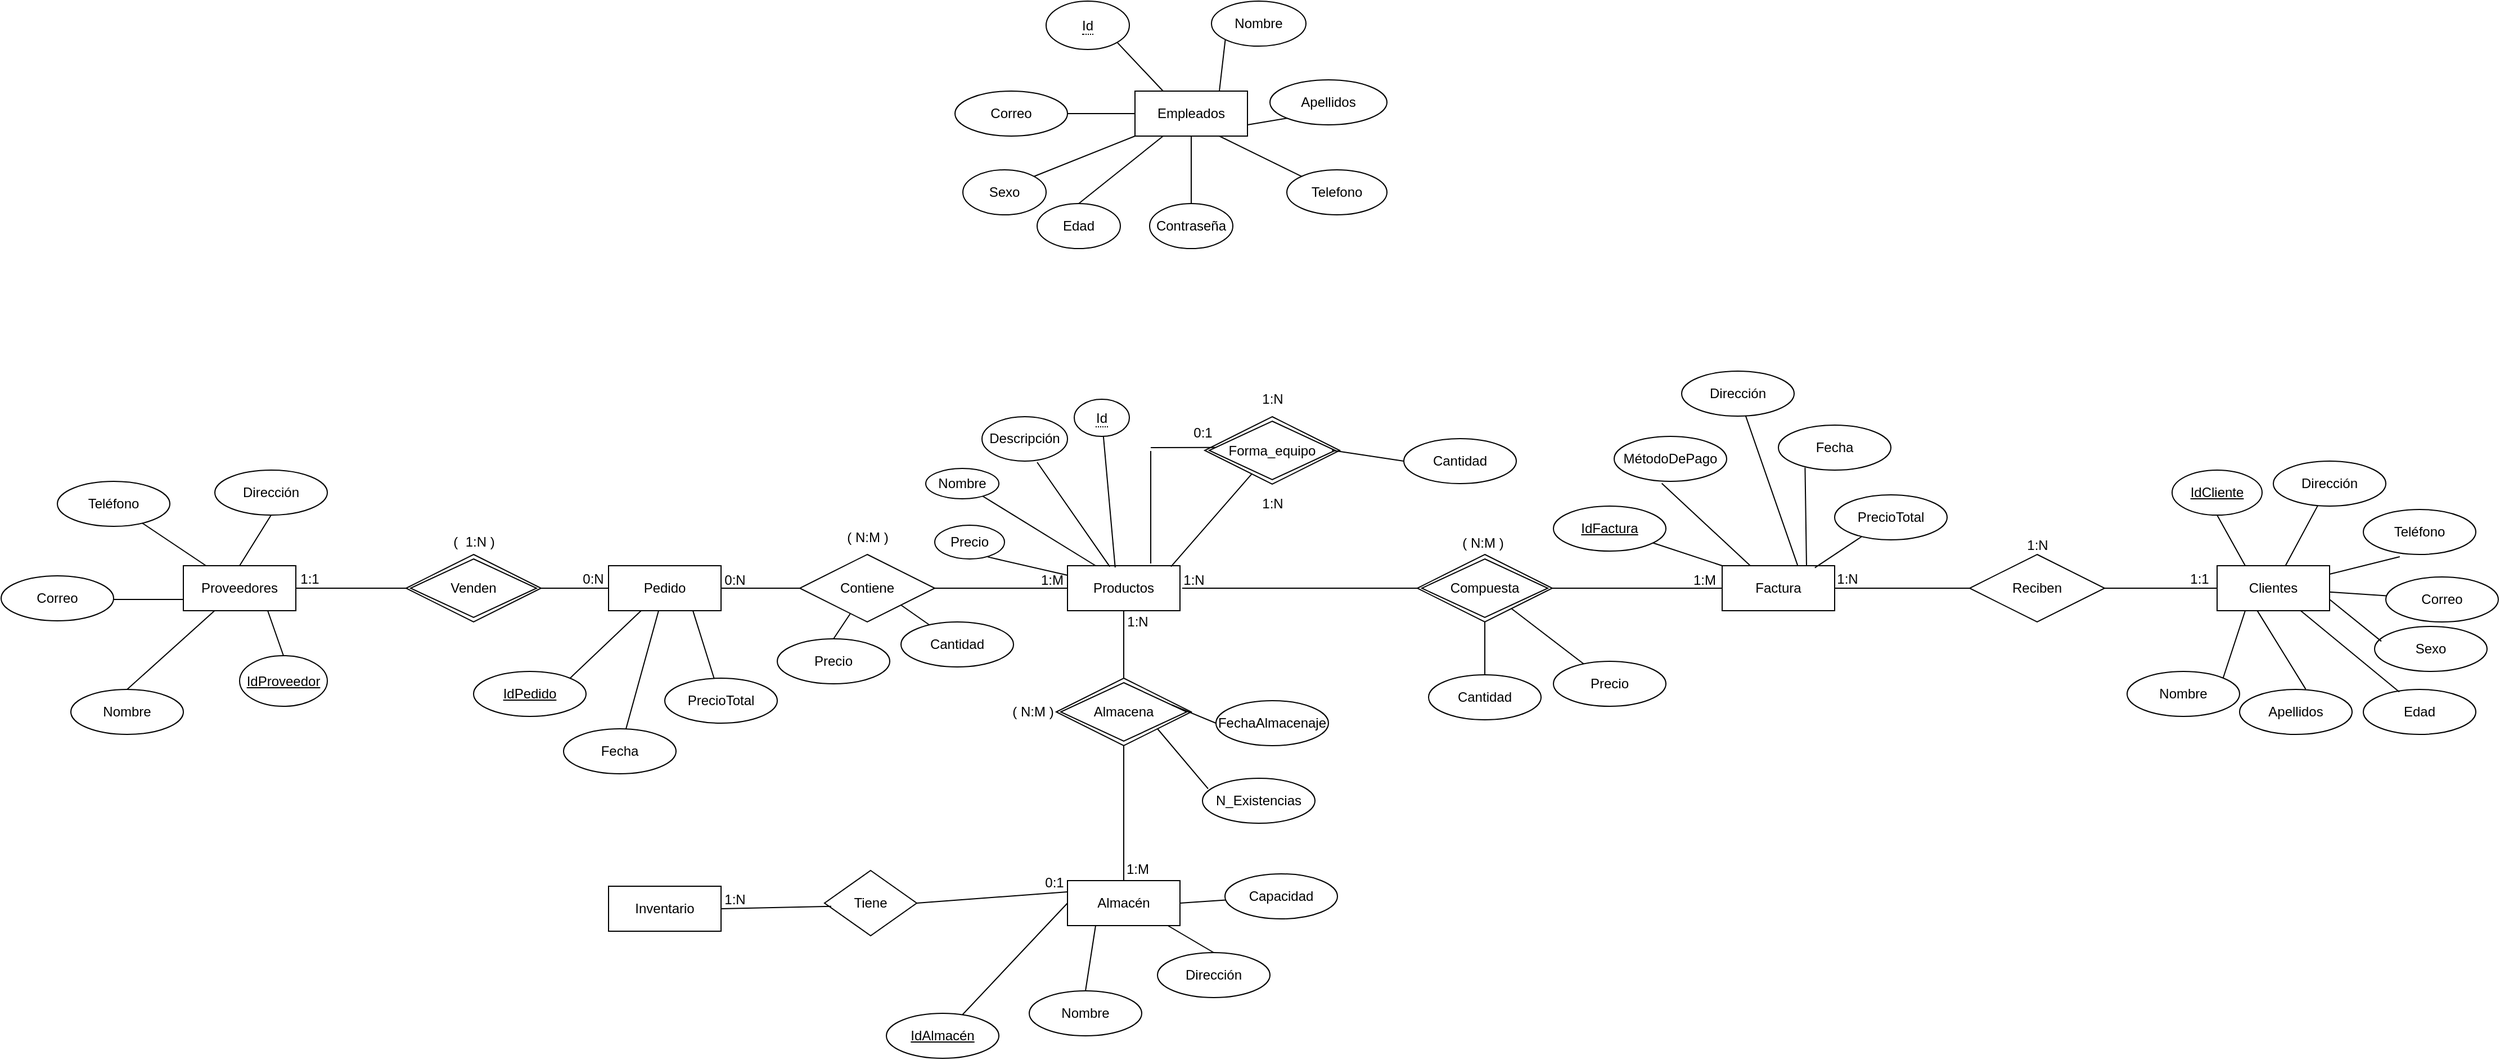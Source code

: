 <mxfile version="22.1.5" type="github" pages="2">
  <diagram id="prtHgNgQTEPvFCAcTncT" name="Page-1">
    <mxGraphModel dx="531" dy="286" grid="1" gridSize="10" guides="1" tooltips="1" connect="1" arrows="1" fold="1" page="1" pageScale="1" pageWidth="2336" pageHeight="1654" math="0" shadow="0">
      <root>
        <mxCell id="0" />
        <mxCell id="1" parent="0" />
        <mxCell id="kZnhnawMWi4XAC5wPra--26" value="Productos" style="whiteSpace=wrap;html=1;align=center;" parent="1" vertex="1">
          <mxGeometry x="1006" y="722" width="100" height="40" as="geometry" />
        </mxCell>
        <mxCell id="kZnhnawMWi4XAC5wPra--27" value="Almacén" style="whiteSpace=wrap;html=1;align=center;" parent="1" vertex="1">
          <mxGeometry x="1006" y="1002" width="100" height="40" as="geometry" />
        </mxCell>
        <mxCell id="kZnhnawMWi4XAC5wPra--28" value="Proveedores" style="whiteSpace=wrap;html=1;align=center;" parent="1" vertex="1">
          <mxGeometry x="220" y="722" width="100" height="40" as="geometry" />
        </mxCell>
        <mxCell id="kZnhnawMWi4XAC5wPra--29" value="Clientes" style="whiteSpace=wrap;html=1;align=center;" parent="1" vertex="1">
          <mxGeometry x="2028" y="722" width="100" height="40" as="geometry" />
        </mxCell>
        <mxCell id="kZnhnawMWi4XAC5wPra--31" value="Compuesta" style="shape=rhombus;double=1;perimeter=rhombusPerimeter;whiteSpace=wrap;html=1;align=center;" parent="1" vertex="1">
          <mxGeometry x="1317" y="712" width="120" height="60" as="geometry" />
        </mxCell>
        <mxCell id="kZnhnawMWi4XAC5wPra--38" value="Almacena" style="shape=rhombus;double=1;perimeter=rhombusPerimeter;whiteSpace=wrap;html=1;align=center;" parent="1" vertex="1">
          <mxGeometry x="996" y="822" width="120" height="60" as="geometry" />
        </mxCell>
        <mxCell id="kZnhnawMWi4XAC5wPra--42" value="IdCliente" style="ellipse;whiteSpace=wrap;html=1;align=center;fontStyle=4;" parent="1" vertex="1">
          <mxGeometry x="1988" y="637" width="80" height="40" as="geometry" />
        </mxCell>
        <mxCell id="kZnhnawMWi4XAC5wPra--51" value="" style="endArrow=none;html=1;rounded=0;exitX=0;exitY=0;exitDx=0;exitDy=0;" parent="1" source="ReBaXxadrnRl6QtkcBOe-49" target="ReBaXxadrnRl6QtkcBOe-75" edge="1">
          <mxGeometry relative="1" as="geometry">
            <mxPoint x="1118" y="792" as="sourcePoint" />
            <mxPoint x="1511.211" y="666.499" as="targetPoint" />
          </mxGeometry>
        </mxCell>
        <mxCell id="6ZXXSL6ap631LBUhDOuz-1" value="IdProveedor" style="ellipse;whiteSpace=wrap;html=1;align=center;fontStyle=4;" parent="1" vertex="1">
          <mxGeometry x="270" y="802" width="78" height="45" as="geometry" />
        </mxCell>
        <mxCell id="6ZXXSL6ap631LBUhDOuz-425" value="" style="endArrow=none;html=1;rounded=0;exitX=0.75;exitY=1;exitDx=0;exitDy=0;entryX=0.5;entryY=0;entryDx=0;entryDy=0;" parent="1" source="kZnhnawMWi4XAC5wPra--28" target="6ZXXSL6ap631LBUhDOuz-1" edge="1">
          <mxGeometry relative="1" as="geometry">
            <mxPoint x="488" y="757" as="sourcePoint" />
            <mxPoint x="648" y="757" as="targetPoint" />
          </mxGeometry>
        </mxCell>
        <mxCell id="6ZXXSL6ap631LBUhDOuz-426" value="Nombre" style="ellipse;whiteSpace=wrap;html=1;align=center;" parent="1" vertex="1">
          <mxGeometry x="120" y="832" width="100" height="40" as="geometry" />
        </mxCell>
        <mxCell id="6ZXXSL6ap631LBUhDOuz-427" value="" style="endArrow=none;html=1;rounded=0;entryX=0.5;entryY=0;entryDx=0;entryDy=0;" parent="1" source="kZnhnawMWi4XAC5wPra--28" target="6ZXXSL6ap631LBUhDOuz-426" edge="1">
          <mxGeometry relative="1" as="geometry">
            <mxPoint x="378" y="757" as="sourcePoint" />
            <mxPoint x="538" y="757" as="targetPoint" />
          </mxGeometry>
        </mxCell>
        <mxCell id="6ZXXSL6ap631LBUhDOuz-428" value="Correo" style="ellipse;whiteSpace=wrap;html=1;align=center;" parent="1" vertex="1">
          <mxGeometry x="58" y="731" width="100" height="40" as="geometry" />
        </mxCell>
        <mxCell id="6ZXXSL6ap631LBUhDOuz-429" value="" style="endArrow=none;html=1;rounded=0;exitX=1;exitY=0.5;exitDx=0;exitDy=0;entryX=0;entryY=0.75;entryDx=0;entryDy=0;" parent="1" target="kZnhnawMWi4XAC5wPra--28" edge="1">
          <mxGeometry relative="1" as="geometry">
            <mxPoint x="158" y="752" as="sourcePoint" />
            <mxPoint x="538" y="757" as="targetPoint" />
          </mxGeometry>
        </mxCell>
        <mxCell id="6ZXXSL6ap631LBUhDOuz-430" value="Teléfono" style="ellipse;whiteSpace=wrap;html=1;align=center;" parent="1" vertex="1">
          <mxGeometry x="108" y="647" width="100" height="40" as="geometry" />
        </mxCell>
        <mxCell id="6ZXXSL6ap631LBUhDOuz-431" value="" style="endArrow=none;html=1;rounded=0;" parent="1" source="6ZXXSL6ap631LBUhDOuz-430" target="kZnhnawMWi4XAC5wPra--28" edge="1">
          <mxGeometry relative="1" as="geometry">
            <mxPoint x="378" y="757" as="sourcePoint" />
            <mxPoint x="538" y="757" as="targetPoint" />
          </mxGeometry>
        </mxCell>
        <mxCell id="6ZXXSL6ap631LBUhDOuz-432" value="Dirección" style="ellipse;whiteSpace=wrap;html=1;align=center;" parent="1" vertex="1">
          <mxGeometry x="248" y="637" width="100" height="40" as="geometry" />
        </mxCell>
        <mxCell id="6ZXXSL6ap631LBUhDOuz-433" value="" style="endArrow=none;html=1;rounded=0;exitX=0.5;exitY=1;exitDx=0;exitDy=0;entryX=0.5;entryY=0;entryDx=0;entryDy=0;" parent="1" source="6ZXXSL6ap631LBUhDOuz-432" target="kZnhnawMWi4XAC5wPra--28" edge="1">
          <mxGeometry relative="1" as="geometry">
            <mxPoint x="378" y="757" as="sourcePoint" />
            <mxPoint x="538" y="757" as="targetPoint" />
          </mxGeometry>
        </mxCell>
        <mxCell id="kZnhnawMWi4XAC5wPra--34" value="Venden" style="shape=rhombus;double=1;perimeter=rhombusPerimeter;whiteSpace=wrap;html=1;align=center;" parent="1" vertex="1">
          <mxGeometry x="418" y="712" width="120" height="60" as="geometry" />
        </mxCell>
        <mxCell id="6ZXXSL6ap631LBUhDOuz-435" value="Fecha" style="ellipse;whiteSpace=wrap;html=1;align=center;" parent="1" vertex="1">
          <mxGeometry x="558" y="867" width="100" height="40" as="geometry" />
        </mxCell>
        <mxCell id="6ZXXSL6ap631LBUhDOuz-436" value="" style="endArrow=none;html=1;rounded=0;" parent="1" source="ReBaXxadrnRl6QtkcBOe-74" target="6ZXXSL6ap631LBUhDOuz-435" edge="1">
          <mxGeometry relative="1" as="geometry">
            <mxPoint x="986" y="866" as="sourcePoint" />
            <mxPoint x="1146" y="866" as="targetPoint" />
          </mxGeometry>
        </mxCell>
        <mxCell id="6ZXXSL6ap631LBUhDOuz-437" value="" style="endArrow=none;html=1;rounded=0;exitX=1;exitY=1;exitDx=0;exitDy=0;" parent="1" source="ReBaXxadrnRl6QtkcBOe-76" target="6ZXXSL6ap631LBUhDOuz-438" edge="1">
          <mxGeometry relative="1" as="geometry">
            <mxPoint x="986" y="866" as="sourcePoint" />
            <mxPoint x="796" y="876" as="targetPoint" />
          </mxGeometry>
        </mxCell>
        <mxCell id="6ZXXSL6ap631LBUhDOuz-438" value="Cantidad" style="ellipse;whiteSpace=wrap;html=1;align=center;" parent="1" vertex="1">
          <mxGeometry x="858" y="772" width="100" height="40" as="geometry" />
        </mxCell>
        <mxCell id="6ZXXSL6ap631LBUhDOuz-439" value="" style="endArrow=none;html=1;rounded=0;entryX=0.5;entryY=0;entryDx=0;entryDy=0;" parent="1" source="ReBaXxadrnRl6QtkcBOe-76" target="6ZXXSL6ap631LBUhDOuz-440" edge="1">
          <mxGeometry relative="1" as="geometry">
            <mxPoint x="986" y="866" as="sourcePoint" />
            <mxPoint x="856" y="806" as="targetPoint" />
          </mxGeometry>
        </mxCell>
        <mxCell id="6ZXXSL6ap631LBUhDOuz-440" value="Precio" style="ellipse;whiteSpace=wrap;html=1;align=center;" parent="1" vertex="1">
          <mxGeometry x="748" y="787" width="100" height="40" as="geometry" />
        </mxCell>
        <mxCell id="6ZXXSL6ap631LBUhDOuz-441" value="" style="endArrow=none;html=1;rounded=0;entryX=0;entryY=0.5;entryDx=0;entryDy=0;" parent="1" source="6ZXXSL6ap631LBUhDOuz-446" target="kZnhnawMWi4XAC5wPra--27" edge="1">
          <mxGeometry relative="1" as="geometry">
            <mxPoint x="956" y="1036" as="sourcePoint" />
            <mxPoint x="926" y="936" as="targetPoint" />
          </mxGeometry>
        </mxCell>
        <mxCell id="6ZXXSL6ap631LBUhDOuz-442" value="" style="endArrow=none;html=1;rounded=0;exitX=0.5;exitY=1;exitDx=0;exitDy=0;" parent="1" source="6ZXXSL6ap631LBUhDOuz-444" target="ReBaXxadrnRl6QtkcBOe-74" edge="1">
          <mxGeometry relative="1" as="geometry">
            <mxPoint x="796" y="646" as="sourcePoint" />
            <mxPoint x="926" y="866" as="targetPoint" />
          </mxGeometry>
        </mxCell>
        <mxCell id="6ZXXSL6ap631LBUhDOuz-444" value="IdPedido" style="ellipse;whiteSpace=wrap;html=1;align=center;fontStyle=4;" parent="1" vertex="1">
          <mxGeometry x="478" y="816" width="100" height="40" as="geometry" />
        </mxCell>
        <mxCell id="6ZXXSL6ap631LBUhDOuz-446" value="IdAlmacén" style="ellipse;whiteSpace=wrap;html=1;align=center;fontStyle=4;" parent="1" vertex="1">
          <mxGeometry x="845" y="1120" width="100" height="40" as="geometry" />
        </mxCell>
        <mxCell id="6ZXXSL6ap631LBUhDOuz-447" value="Nombre" style="ellipse;whiteSpace=wrap;html=1;align=center;" parent="1" vertex="1">
          <mxGeometry x="972" y="1100" width="100" height="40" as="geometry" />
        </mxCell>
        <mxCell id="6ZXXSL6ap631LBUhDOuz-448" value="" style="endArrow=none;html=1;rounded=0;entryX=0.5;entryY=0;entryDx=0;entryDy=0;exitX=0.25;exitY=1;exitDx=0;exitDy=0;" parent="1" source="kZnhnawMWi4XAC5wPra--27" target="6ZXXSL6ap631LBUhDOuz-447" edge="1">
          <mxGeometry relative="1" as="geometry">
            <mxPoint x="766" y="936" as="sourcePoint" />
            <mxPoint x="926" y="936" as="targetPoint" />
          </mxGeometry>
        </mxCell>
        <mxCell id="6ZXXSL6ap631LBUhDOuz-449" value="Dirección" style="ellipse;whiteSpace=wrap;html=1;align=center;" parent="1" vertex="1">
          <mxGeometry x="1086" y="1066" width="100" height="40" as="geometry" />
        </mxCell>
        <mxCell id="6ZXXSL6ap631LBUhDOuz-450" value="" style="endArrow=none;html=1;rounded=0;entryX=0.5;entryY=0;entryDx=0;entryDy=0;exitX=0.892;exitY=1;exitDx=0;exitDy=0;exitPerimeter=0;" parent="1" source="kZnhnawMWi4XAC5wPra--27" target="6ZXXSL6ap631LBUhDOuz-449" edge="1">
          <mxGeometry relative="1" as="geometry">
            <mxPoint x="766" y="936" as="sourcePoint" />
            <mxPoint x="926" y="936" as="targetPoint" />
          </mxGeometry>
        </mxCell>
        <mxCell id="6ZXXSL6ap631LBUhDOuz-451" value="Capacidad" style="ellipse;whiteSpace=wrap;html=1;align=center;" parent="1" vertex="1">
          <mxGeometry x="1146" y="996" width="100" height="40" as="geometry" />
        </mxCell>
        <mxCell id="6ZXXSL6ap631LBUhDOuz-452" value="" style="endArrow=none;html=1;rounded=0;exitX=1;exitY=0.5;exitDx=0;exitDy=0;" parent="1" source="kZnhnawMWi4XAC5wPra--27" target="6ZXXSL6ap631LBUhDOuz-451" edge="1">
          <mxGeometry relative="1" as="geometry">
            <mxPoint x="766" y="936" as="sourcePoint" />
            <mxPoint x="926" y="936" as="targetPoint" />
          </mxGeometry>
        </mxCell>
        <mxCell id="6ZXXSL6ap631LBUhDOuz-453" value="" style="endArrow=none;html=1;rounded=0;entryX=1;entryY=1;entryDx=0;entryDy=0;exitX=0.05;exitY=0.233;exitDx=0;exitDy=0;exitPerimeter=0;" parent="1" source="6ZXXSL6ap631LBUhDOuz-454" target="kZnhnawMWi4XAC5wPra--38" edge="1">
          <mxGeometry relative="1" as="geometry">
            <mxPoint x="1186" y="866" as="sourcePoint" />
            <mxPoint x="926" y="866" as="targetPoint" />
          </mxGeometry>
        </mxCell>
        <mxCell id="6ZXXSL6ap631LBUhDOuz-454" value="N_Existencias" style="ellipse;whiteSpace=wrap;html=1;align=center;" parent="1" vertex="1">
          <mxGeometry x="1126" y="911" width="100" height="40" as="geometry" />
        </mxCell>
        <mxCell id="6ZXXSL6ap631LBUhDOuz-456" value="" style="endArrow=none;html=1;rounded=0;exitX=0.856;exitY=0.396;exitDx=0;exitDy=0;exitPerimeter=0;entryX=0;entryY=0.5;entryDx=0;entryDy=0;" parent="1" source="kZnhnawMWi4XAC5wPra--38" target="6ZXXSL6ap631LBUhDOuz-457" edge="1">
          <mxGeometry relative="1" as="geometry">
            <mxPoint x="766" y="866" as="sourcePoint" />
            <mxPoint x="1138.8" y="829.76" as="targetPoint" />
          </mxGeometry>
        </mxCell>
        <mxCell id="6ZXXSL6ap631LBUhDOuz-457" value="FechaAlmacenaje" style="ellipse;whiteSpace=wrap;html=1;align=center;" parent="1" vertex="1">
          <mxGeometry x="1138" y="842" width="100" height="40" as="geometry" />
        </mxCell>
        <mxCell id="ReBaXxadrnRl6QtkcBOe-1" value="Fecha" style="ellipse;whiteSpace=wrap;html=1;align=center;" parent="1" vertex="1">
          <mxGeometry x="1638" y="597" width="100" height="40" as="geometry" />
        </mxCell>
        <mxCell id="ReBaXxadrnRl6QtkcBOe-2" value="" style="endArrow=none;html=1;rounded=0;entryX=0.237;entryY=0.944;entryDx=0;entryDy=0;entryPerimeter=0;exitX=0.75;exitY=0;exitDx=0;exitDy=0;" parent="1" source="ReBaXxadrnRl6QtkcBOe-49" target="ReBaXxadrnRl6QtkcBOe-1" edge="1">
          <mxGeometry relative="1" as="geometry">
            <mxPoint x="1168" y="806" as="sourcePoint" />
            <mxPoint x="1498" y="949" as="targetPoint" />
          </mxGeometry>
        </mxCell>
        <mxCell id="ReBaXxadrnRl6QtkcBOe-4" value="MétodoDePago" style="ellipse;whiteSpace=wrap;html=1;align=center;" parent="1" vertex="1">
          <mxGeometry x="1492" y="607" width="100" height="40" as="geometry" />
        </mxCell>
        <mxCell id="ReBaXxadrnRl6QtkcBOe-5" value="Cantidad" style="ellipse;whiteSpace=wrap;html=1;align=center;" parent="1" vertex="1">
          <mxGeometry x="1327" y="819" width="100" height="40" as="geometry" />
        </mxCell>
        <mxCell id="ReBaXxadrnRl6QtkcBOe-6" value="" style="endArrow=none;html=1;rounded=0;" parent="1" source="ReBaXxadrnRl6QtkcBOe-5" target="kZnhnawMWi4XAC5wPra--31" edge="1">
          <mxGeometry relative="1" as="geometry">
            <mxPoint x="1168" y="806" as="sourcePoint" />
            <mxPoint x="1328" y="806" as="targetPoint" />
          </mxGeometry>
        </mxCell>
        <mxCell id="ReBaXxadrnRl6QtkcBOe-7" value="Precio" style="ellipse;whiteSpace=wrap;html=1;align=center;" parent="1" vertex="1">
          <mxGeometry x="1438" y="807" width="100" height="40" as="geometry" />
        </mxCell>
        <mxCell id="ReBaXxadrnRl6QtkcBOe-8" value="" style="endArrow=none;html=1;rounded=0;" parent="1" source="kZnhnawMWi4XAC5wPra--31" target="ReBaXxadrnRl6QtkcBOe-7" edge="1">
          <mxGeometry relative="1" as="geometry">
            <mxPoint x="1168" y="806" as="sourcePoint" />
            <mxPoint x="1328" y="806" as="targetPoint" />
          </mxGeometry>
        </mxCell>
        <mxCell id="ReBaXxadrnRl6QtkcBOe-9" value="" style="endArrow=none;html=1;rounded=0;exitX=0.25;exitY=0;exitDx=0;exitDy=0;entryX=0.423;entryY=1.044;entryDx=0;entryDy=0;entryPerimeter=0;" parent="1" source="ReBaXxadrnRl6QtkcBOe-49" target="ReBaXxadrnRl6QtkcBOe-4" edge="1">
          <mxGeometry relative="1" as="geometry">
            <mxPoint x="1168" y="806" as="sourcePoint" />
            <mxPoint x="1608" y="949" as="targetPoint" />
          </mxGeometry>
        </mxCell>
        <mxCell id="ReBaXxadrnRl6QtkcBOe-10" value="Dirección" style="ellipse;whiteSpace=wrap;html=1;align=center;" parent="1" vertex="1">
          <mxGeometry x="1552" y="549" width="100" height="40" as="geometry" />
        </mxCell>
        <mxCell id="ReBaXxadrnRl6QtkcBOe-11" value="" style="endArrow=none;html=1;rounded=0;exitX=0.68;exitY=0.058;exitDx=0;exitDy=0;exitPerimeter=0;" parent="1" source="ReBaXxadrnRl6QtkcBOe-49" target="ReBaXxadrnRl6QtkcBOe-10" edge="1">
          <mxGeometry relative="1" as="geometry">
            <mxPoint x="1168" y="806" as="sourcePoint" />
            <mxPoint x="1328" y="806" as="targetPoint" />
          </mxGeometry>
        </mxCell>
        <mxCell id="ReBaXxadrnRl6QtkcBOe-12" value="" style="endArrow=none;html=1;rounded=0;entryX=0.5;entryY=1;entryDx=0;entryDy=0;exitX=0.25;exitY=0;exitDx=0;exitDy=0;" parent="1" source="kZnhnawMWi4XAC5wPra--29" target="kZnhnawMWi4XAC5wPra--42" edge="1">
          <mxGeometry relative="1" as="geometry">
            <mxPoint x="1478" y="792" as="sourcePoint" />
            <mxPoint x="1638" y="792" as="targetPoint" />
          </mxGeometry>
        </mxCell>
        <mxCell id="ReBaXxadrnRl6QtkcBOe-13" value="Nombre" style="ellipse;whiteSpace=wrap;html=1;align=center;" parent="1" vertex="1">
          <mxGeometry x="1948" y="816" width="100" height="40" as="geometry" />
        </mxCell>
        <mxCell id="ReBaXxadrnRl6QtkcBOe-14" value="Apellidos" style="ellipse;whiteSpace=wrap;html=1;align=center;" parent="1" vertex="1">
          <mxGeometry x="2048" y="832" width="100" height="40" as="geometry" />
        </mxCell>
        <mxCell id="ReBaXxadrnRl6QtkcBOe-15" value="Correo" style="ellipse;whiteSpace=wrap;html=1;align=center;" parent="1" vertex="1">
          <mxGeometry x="2178" y="732" width="100" height="40" as="geometry" />
        </mxCell>
        <mxCell id="ReBaXxadrnRl6QtkcBOe-16" value="Teléfono" style="ellipse;whiteSpace=wrap;html=1;align=center;" parent="1" vertex="1">
          <mxGeometry x="2158" y="672" width="100" height="40" as="geometry" />
        </mxCell>
        <mxCell id="ReBaXxadrnRl6QtkcBOe-17" value="Dirección" style="ellipse;whiteSpace=wrap;html=1;align=center;" parent="1" vertex="1">
          <mxGeometry x="2078" y="629" width="100" height="40" as="geometry" />
        </mxCell>
        <mxCell id="ReBaXxadrnRl6QtkcBOe-18" value="Sexo" style="ellipse;whiteSpace=wrap;html=1;align=center;" parent="1" vertex="1">
          <mxGeometry x="2168" y="776" width="100" height="40" as="geometry" />
        </mxCell>
        <mxCell id="ReBaXxadrnRl6QtkcBOe-19" value="Edad" style="ellipse;whiteSpace=wrap;html=1;align=center;" parent="1" vertex="1">
          <mxGeometry x="2158" y="832" width="100" height="40" as="geometry" />
        </mxCell>
        <mxCell id="ReBaXxadrnRl6QtkcBOe-20" value="" style="endArrow=none;html=1;rounded=0;entryX=0.25;entryY=1;entryDx=0;entryDy=0;exitX=1;exitY=0;exitDx=0;exitDy=0;" parent="1" source="ReBaXxadrnRl6QtkcBOe-13" target="kZnhnawMWi4XAC5wPra--29" edge="1">
          <mxGeometry relative="1" as="geometry">
            <mxPoint x="1818" y="792" as="sourcePoint" />
            <mxPoint x="1978" y="792" as="targetPoint" />
          </mxGeometry>
        </mxCell>
        <mxCell id="ReBaXxadrnRl6QtkcBOe-21" value="" style="endArrow=none;html=1;rounded=0;entryX=0.356;entryY=0.995;entryDx=0;entryDy=0;entryPerimeter=0;exitX=0.588;exitY=-0.005;exitDx=0;exitDy=0;exitPerimeter=0;" parent="1" source="ReBaXxadrnRl6QtkcBOe-14" target="kZnhnawMWi4XAC5wPra--29" edge="1">
          <mxGeometry relative="1" as="geometry">
            <mxPoint x="2038" y="802" as="sourcePoint" />
            <mxPoint x="1978" y="792" as="targetPoint" />
          </mxGeometry>
        </mxCell>
        <mxCell id="ReBaXxadrnRl6QtkcBOe-23" value="" style="endArrow=none;html=1;rounded=0;exitX=0.32;exitY=0.055;exitDx=0;exitDy=0;exitPerimeter=0;" parent="1" source="ReBaXxadrnRl6QtkcBOe-19" target="kZnhnawMWi4XAC5wPra--29" edge="1">
          <mxGeometry relative="1" as="geometry">
            <mxPoint x="1818" y="792" as="sourcePoint" />
            <mxPoint x="1978" y="792" as="targetPoint" />
          </mxGeometry>
        </mxCell>
        <mxCell id="ReBaXxadrnRl6QtkcBOe-24" value="" style="endArrow=none;html=1;rounded=0;entryX=0.06;entryY=0.33;entryDx=0;entryDy=0;entryPerimeter=0;exitX=1;exitY=0.75;exitDx=0;exitDy=0;" parent="1" source="kZnhnawMWi4XAC5wPra--29" target="ReBaXxadrnRl6QtkcBOe-18" edge="1">
          <mxGeometry relative="1" as="geometry">
            <mxPoint x="1818" y="792" as="sourcePoint" />
            <mxPoint x="1978" y="792" as="targetPoint" />
          </mxGeometry>
        </mxCell>
        <mxCell id="ReBaXxadrnRl6QtkcBOe-25" value="" style="endArrow=none;html=1;rounded=0;" parent="1" source="kZnhnawMWi4XAC5wPra--29" target="ReBaXxadrnRl6QtkcBOe-15" edge="1">
          <mxGeometry relative="1" as="geometry">
            <mxPoint x="1818" y="792" as="sourcePoint" />
            <mxPoint x="1978" y="792" as="targetPoint" />
          </mxGeometry>
        </mxCell>
        <mxCell id="ReBaXxadrnRl6QtkcBOe-26" value="" style="endArrow=none;html=1;rounded=0;" parent="1" source="kZnhnawMWi4XAC5wPra--29" target="ReBaXxadrnRl6QtkcBOe-17" edge="1">
          <mxGeometry relative="1" as="geometry">
            <mxPoint x="1818" y="792" as="sourcePoint" />
            <mxPoint x="1978" y="792" as="targetPoint" />
          </mxGeometry>
        </mxCell>
        <mxCell id="ReBaXxadrnRl6QtkcBOe-27" value="" style="endArrow=none;html=1;rounded=0;entryX=0.324;entryY=1.05;entryDx=0;entryDy=0;entryPerimeter=0;" parent="1" source="kZnhnawMWi4XAC5wPra--29" target="ReBaXxadrnRl6QtkcBOe-16" edge="1">
          <mxGeometry relative="1" as="geometry">
            <mxPoint x="1818" y="792" as="sourcePoint" />
            <mxPoint x="1978" y="792" as="targetPoint" />
          </mxGeometry>
        </mxCell>
        <mxCell id="ReBaXxadrnRl6QtkcBOe-47" value="1:M" style="text;html=1;align=center;verticalAlign=middle;resizable=0;points=[];autosize=1;strokeColor=none;fillColor=none;" parent="1" vertex="1">
          <mxGeometry x="972" y="720" width="40" height="30" as="geometry" />
        </mxCell>
        <mxCell id="ReBaXxadrnRl6QtkcBOe-49" value="Factura" style="whiteSpace=wrap;html=1;align=center;" parent="1" vertex="1">
          <mxGeometry x="1588" y="722" width="100" height="40" as="geometry" />
        </mxCell>
        <mxCell id="ReBaXxadrnRl6QtkcBOe-50" value="Reciben" style="shape=rhombus;perimeter=rhombusPerimeter;whiteSpace=wrap;html=1;align=center;" parent="1" vertex="1">
          <mxGeometry x="1808" y="712" width="120" height="60" as="geometry" />
        </mxCell>
        <mxCell id="ReBaXxadrnRl6QtkcBOe-53" value="" style="endArrow=none;html=1;rounded=0;entryX=0;entryY=0.5;entryDx=0;entryDy=0;exitX=1;exitY=0.5;exitDx=0;exitDy=0;" parent="1" source="kZnhnawMWi4XAC5wPra--28" target="kZnhnawMWi4XAC5wPra--34" edge="1">
          <mxGeometry relative="1" as="geometry">
            <mxPoint x="548" y="746" as="sourcePoint" />
            <mxPoint x="728" y="746" as="targetPoint" />
          </mxGeometry>
        </mxCell>
        <mxCell id="ReBaXxadrnRl6QtkcBOe-54" value="1:1" style="text;html=1;align=center;verticalAlign=middle;resizable=0;points=[];autosize=1;strokeColor=none;fillColor=none;" parent="1" vertex="1">
          <mxGeometry x="312" y="719" width="40" height="30" as="geometry" />
        </mxCell>
        <mxCell id="ReBaXxadrnRl6QtkcBOe-55" value="" style="endArrow=none;html=1;rounded=0;entryX=0;entryY=0.5;entryDx=0;entryDy=0;" parent="1" target="kZnhnawMWi4XAC5wPra--26" edge="1">
          <mxGeometry relative="1" as="geometry">
            <mxPoint x="888" y="742" as="sourcePoint" />
            <mxPoint x="978" y="769" as="targetPoint" />
          </mxGeometry>
        </mxCell>
        <mxCell id="ReBaXxadrnRl6QtkcBOe-57" value="" style="endArrow=none;html=1;rounded=0;entryX=0;entryY=0.5;entryDx=0;entryDy=0;" parent="1" target="kZnhnawMWi4XAC5wPra--31" edge="1">
          <mxGeometry relative="1" as="geometry">
            <mxPoint x="1108" y="742" as="sourcePoint" />
            <mxPoint x="1178" y="739" as="targetPoint" />
          </mxGeometry>
        </mxCell>
        <mxCell id="ReBaXxadrnRl6QtkcBOe-58" value="1:N" style="text;html=1;align=center;verticalAlign=middle;resizable=0;points=[];autosize=1;strokeColor=none;fillColor=none;" parent="1" vertex="1">
          <mxGeometry x="1098" y="720" width="40" height="30" as="geometry" />
        </mxCell>
        <mxCell id="ReBaXxadrnRl6QtkcBOe-59" value="" style="endArrow=none;html=1;rounded=0;exitX=0.5;exitY=1;exitDx=0;exitDy=0;entryX=0.5;entryY=0;entryDx=0;entryDy=0;" parent="1" source="kZnhnawMWi4XAC5wPra--26" target="kZnhnawMWi4XAC5wPra--38" edge="1">
          <mxGeometry relative="1" as="geometry">
            <mxPoint x="1278" y="939" as="sourcePoint" />
            <mxPoint x="1438" y="939" as="targetPoint" />
          </mxGeometry>
        </mxCell>
        <mxCell id="ReBaXxadrnRl6QtkcBOe-60" value="1:N" style="text;html=1;align=center;verticalAlign=middle;resizable=0;points=[];autosize=1;strokeColor=none;fillColor=none;" parent="1" vertex="1">
          <mxGeometry x="1048" y="757" width="40" height="30" as="geometry" />
        </mxCell>
        <mxCell id="ReBaXxadrnRl6QtkcBOe-61" value="" style="endArrow=none;html=1;rounded=0;exitX=0.5;exitY=1;exitDx=0;exitDy=0;entryX=0.5;entryY=0;entryDx=0;entryDy=0;" parent="1" source="kZnhnawMWi4XAC5wPra--38" target="kZnhnawMWi4XAC5wPra--27" edge="1">
          <mxGeometry relative="1" as="geometry">
            <mxPoint x="1268" y="939" as="sourcePoint" />
            <mxPoint x="1428" y="939" as="targetPoint" />
          </mxGeometry>
        </mxCell>
        <mxCell id="ReBaXxadrnRl6QtkcBOe-62" value="1:M" style="text;html=1;align=center;verticalAlign=middle;resizable=0;points=[];autosize=1;strokeColor=none;fillColor=none;" parent="1" vertex="1">
          <mxGeometry x="1048" y="977" width="40" height="30" as="geometry" />
        </mxCell>
        <mxCell id="ReBaXxadrnRl6QtkcBOe-63" value="( N:M )" style="text;html=1;align=center;verticalAlign=middle;resizable=0;points=[];autosize=1;strokeColor=none;fillColor=none;" parent="1" vertex="1">
          <mxGeometry x="945" y="837" width="60" height="30" as="geometry" />
        </mxCell>
        <mxCell id="ReBaXxadrnRl6QtkcBOe-65" value="" style="endArrow=none;html=1;rounded=0;exitX=1;exitY=0.5;exitDx=0;exitDy=0;entryX=0;entryY=0.5;entryDx=0;entryDy=0;" parent="1" source="kZnhnawMWi4XAC5wPra--31" target="ReBaXxadrnRl6QtkcBOe-49" edge="1">
          <mxGeometry relative="1" as="geometry">
            <mxPoint x="1518" y="789" as="sourcePoint" />
            <mxPoint x="1678" y="789" as="targetPoint" />
          </mxGeometry>
        </mxCell>
        <mxCell id="ReBaXxadrnRl6QtkcBOe-66" value="" style="endArrow=none;html=1;rounded=0;entryX=0;entryY=0.5;entryDx=0;entryDy=0;" parent="1" source="ReBaXxadrnRl6QtkcBOe-49" target="ReBaXxadrnRl6QtkcBOe-50" edge="1">
          <mxGeometry relative="1" as="geometry">
            <mxPoint x="1518" y="789" as="sourcePoint" />
            <mxPoint x="1678" y="789" as="targetPoint" />
          </mxGeometry>
        </mxCell>
        <mxCell id="ReBaXxadrnRl6QtkcBOe-67" value="" style="endArrow=none;html=1;rounded=0;entryX=0;entryY=0.5;entryDx=0;entryDy=0;" parent="1" source="ReBaXxadrnRl6QtkcBOe-50" target="kZnhnawMWi4XAC5wPra--29" edge="1">
          <mxGeometry relative="1" as="geometry">
            <mxPoint x="1518" y="789" as="sourcePoint" />
            <mxPoint x="1678" y="789" as="targetPoint" />
          </mxGeometry>
        </mxCell>
        <mxCell id="ReBaXxadrnRl6QtkcBOe-68" value="1:M" style="text;html=1;align=center;verticalAlign=middle;resizable=0;points=[];autosize=1;strokeColor=none;fillColor=none;" parent="1" vertex="1">
          <mxGeometry x="1552" y="720" width="40" height="30" as="geometry" />
        </mxCell>
        <mxCell id="ReBaXxadrnRl6QtkcBOe-69" value="1:N" style="text;html=1;align=center;verticalAlign=middle;resizable=0;points=[];autosize=1;strokeColor=none;fillColor=none;" parent="1" vertex="1">
          <mxGeometry x="1679" y="719" width="40" height="30" as="geometry" />
        </mxCell>
        <mxCell id="ReBaXxadrnRl6QtkcBOe-70" value="1:1" style="text;html=1;align=center;verticalAlign=middle;resizable=0;points=[];autosize=1;strokeColor=none;fillColor=none;" parent="1" vertex="1">
          <mxGeometry x="1992" y="719" width="40" height="30" as="geometry" />
        </mxCell>
        <mxCell id="ReBaXxadrnRl6QtkcBOe-72" value="( N:M )" style="text;html=1;align=center;verticalAlign=middle;resizable=0;points=[];autosize=1;strokeColor=none;fillColor=none;" parent="1" vertex="1">
          <mxGeometry x="1345" y="687" width="60" height="30" as="geometry" />
        </mxCell>
        <mxCell id="ReBaXxadrnRl6QtkcBOe-73" value="1:N" style="text;html=1;align=center;verticalAlign=middle;resizable=0;points=[];autosize=1;strokeColor=none;fillColor=none;" parent="1" vertex="1">
          <mxGeometry x="1848" y="689" width="40" height="30" as="geometry" />
        </mxCell>
        <mxCell id="ReBaXxadrnRl6QtkcBOe-74" value="Pedido" style="whiteSpace=wrap;html=1;align=center;" parent="1" vertex="1">
          <mxGeometry x="598" y="722" width="100" height="40" as="geometry" />
        </mxCell>
        <mxCell id="ReBaXxadrnRl6QtkcBOe-75" value="IdFactura" style="ellipse;whiteSpace=wrap;html=1;align=center;fontStyle=4;" parent="1" vertex="1">
          <mxGeometry x="1438" y="669" width="100" height="40" as="geometry" />
        </mxCell>
        <mxCell id="ReBaXxadrnRl6QtkcBOe-76" value="Contiene" style="shape=rhombus;perimeter=rhombusPerimeter;whiteSpace=wrap;html=1;align=center;" parent="1" vertex="1">
          <mxGeometry x="768" y="712" width="120" height="60" as="geometry" />
        </mxCell>
        <mxCell id="ReBaXxadrnRl6QtkcBOe-77" value="" style="endArrow=none;html=1;rounded=0;entryX=0;entryY=0.5;entryDx=0;entryDy=0;exitX=1;exitY=0.5;exitDx=0;exitDy=0;" parent="1" source="kZnhnawMWi4XAC5wPra--34" target="ReBaXxadrnRl6QtkcBOe-74" edge="1">
          <mxGeometry relative="1" as="geometry">
            <mxPoint x="548" y="849" as="sourcePoint" />
            <mxPoint x="708" y="849" as="targetPoint" />
          </mxGeometry>
        </mxCell>
        <mxCell id="ReBaXxadrnRl6QtkcBOe-78" value="PrecioTotal" style="ellipse;whiteSpace=wrap;html=1;align=center;" parent="1" vertex="1">
          <mxGeometry x="648" y="822" width="100" height="40" as="geometry" />
        </mxCell>
        <mxCell id="ReBaXxadrnRl6QtkcBOe-79" value="" style="endArrow=none;html=1;rounded=0;entryX=0.75;entryY=1;entryDx=0;entryDy=0;" parent="1" source="ReBaXxadrnRl6QtkcBOe-78" target="ReBaXxadrnRl6QtkcBOe-74" edge="1">
          <mxGeometry relative="1" as="geometry">
            <mxPoint x="548" y="849" as="sourcePoint" />
            <mxPoint x="708" y="849" as="targetPoint" />
          </mxGeometry>
        </mxCell>
        <mxCell id="ReBaXxadrnRl6QtkcBOe-80" value="" style="endArrow=none;html=1;rounded=0;entryX=0;entryY=0.5;entryDx=0;entryDy=0;exitX=1;exitY=0.5;exitDx=0;exitDy=0;" parent="1" source="ReBaXxadrnRl6QtkcBOe-74" target="ReBaXxadrnRl6QtkcBOe-76" edge="1">
          <mxGeometry relative="1" as="geometry">
            <mxPoint x="548" y="849" as="sourcePoint" />
            <mxPoint x="708" y="849" as="targetPoint" />
          </mxGeometry>
        </mxCell>
        <mxCell id="ReBaXxadrnRl6QtkcBOe-81" value="0:N" style="text;html=1;align=center;verticalAlign=middle;resizable=0;points=[];autosize=1;strokeColor=none;fillColor=none;" parent="1" vertex="1">
          <mxGeometry x="564" y="719" width="40" height="30" as="geometry" />
        </mxCell>
        <mxCell id="ReBaXxadrnRl6QtkcBOe-82" value="(&amp;nbsp; 1:N )" style="text;html=1;align=center;verticalAlign=middle;resizable=0;points=[];autosize=1;strokeColor=none;fillColor=none;" parent="1" vertex="1">
          <mxGeometry x="448" y="686" width="60" height="30" as="geometry" />
        </mxCell>
        <mxCell id="ReBaXxadrnRl6QtkcBOe-83" value="0:N" style="text;html=1;align=center;verticalAlign=middle;resizable=0;points=[];autosize=1;strokeColor=none;fillColor=none;" parent="1" vertex="1">
          <mxGeometry x="690" y="720" width="40" height="30" as="geometry" />
        </mxCell>
        <mxCell id="ReBaXxadrnRl6QtkcBOe-84" value="( N:M )" style="text;html=1;align=center;verticalAlign=middle;resizable=0;points=[];autosize=1;strokeColor=none;fillColor=none;" parent="1" vertex="1">
          <mxGeometry x="798" y="682" width="60" height="30" as="geometry" />
        </mxCell>
        <mxCell id="ReBaXxadrnRl6QtkcBOe-85" value="PrecioTotal" style="ellipse;whiteSpace=wrap;html=1;align=center;" parent="1" vertex="1">
          <mxGeometry x="1688" y="659" width="100" height="40" as="geometry" />
        </mxCell>
        <mxCell id="ReBaXxadrnRl6QtkcBOe-86" value="" style="endArrow=none;html=1;rounded=0;exitX=0.824;exitY=0.045;exitDx=0;exitDy=0;exitPerimeter=0;" parent="1" source="ReBaXxadrnRl6QtkcBOe-49" target="ReBaXxadrnRl6QtkcBOe-85" edge="1">
          <mxGeometry relative="1" as="geometry">
            <mxPoint x="1308" y="849" as="sourcePoint" />
            <mxPoint x="1468" y="849" as="targetPoint" />
          </mxGeometry>
        </mxCell>
        <mxCell id="w4GzqrMALmcnWucJ21Sk-3" value="Forma_equipo" style="shape=rhombus;double=1;perimeter=rhombusPerimeter;whiteSpace=wrap;html=1;align=center;" parent="1" vertex="1">
          <mxGeometry x="1128" y="589.5" width="120" height="60" as="geometry" />
        </mxCell>
        <mxCell id="w4GzqrMALmcnWucJ21Sk-4" value="" style="endArrow=none;html=1;rounded=0;entryX=0.077;entryY=0.457;entryDx=0;entryDy=0;entryPerimeter=0;" parent="1" target="w4GzqrMALmcnWucJ21Sk-3" edge="1">
          <mxGeometry relative="1" as="geometry">
            <mxPoint x="1080" y="617" as="sourcePoint" />
            <mxPoint x="1193.4" y="605.98" as="targetPoint" />
          </mxGeometry>
        </mxCell>
        <mxCell id="w4GzqrMALmcnWucJ21Sk-6" value="0:1" style="text;html=1;align=center;verticalAlign=middle;resizable=0;points=[];autosize=1;strokeColor=none;fillColor=none;" parent="1" vertex="1">
          <mxGeometry x="1106" y="589" width="40" height="30" as="geometry" />
        </mxCell>
        <mxCell id="w4GzqrMALmcnWucJ21Sk-7" value="1:N" style="text;html=1;align=center;verticalAlign=middle;resizable=0;points=[];autosize=1;strokeColor=none;fillColor=none;" parent="1" vertex="1">
          <mxGeometry x="1168" y="652" width="40" height="30" as="geometry" />
        </mxCell>
        <mxCell id="w4GzqrMALmcnWucJ21Sk-8" value="1:N" style="text;html=1;align=center;verticalAlign=middle;resizable=0;points=[];autosize=1;strokeColor=none;fillColor=none;" parent="1" vertex="1">
          <mxGeometry x="1168" y="559" width="40" height="30" as="geometry" />
        </mxCell>
        <mxCell id="w4GzqrMALmcnWucJ21Sk-9" value="" style="endArrow=none;html=1;rounded=0;" parent="1" edge="1">
          <mxGeometry relative="1" as="geometry">
            <mxPoint x="1080" y="720" as="sourcePoint" />
            <mxPoint x="1080" y="620" as="targetPoint" />
          </mxGeometry>
        </mxCell>
        <mxCell id="w4GzqrMALmcnWucJ21Sk-17" value="" style="endArrow=none;html=1;rounded=0;entryX=0.424;entryY=0.04;entryDx=0;entryDy=0;entryPerimeter=0;" parent="1" source="w4GzqrMALmcnWucJ21Sk-18" target="kZnhnawMWi4XAC5wPra--26" edge="1">
          <mxGeometry relative="1" as="geometry">
            <mxPoint x="1100" y="680" as="sourcePoint" />
            <mxPoint x="1020" y="810" as="targetPoint" />
          </mxGeometry>
        </mxCell>
        <mxCell id="w4GzqrMALmcnWucJ21Sk-18" value="&lt;span style=&quot;border-bottom: 1px dotted&quot;&gt;Id&lt;/span&gt;" style="ellipse;whiteSpace=wrap;html=1;align=center;" parent="1" vertex="1">
          <mxGeometry x="1012" y="574" width="49" height="33" as="geometry" />
        </mxCell>
        <mxCell id="w4GzqrMALmcnWucJ21Sk-19" value="" style="endArrow=none;html=1;rounded=0;entryX=0.25;entryY=0;entryDx=0;entryDy=0;" parent="1" source="w4GzqrMALmcnWucJ21Sk-20" target="kZnhnawMWi4XAC5wPra--26" edge="1">
          <mxGeometry relative="1" as="geometry">
            <mxPoint x="1010" y="670" as="sourcePoint" />
            <mxPoint x="1020" y="810" as="targetPoint" />
          </mxGeometry>
        </mxCell>
        <mxCell id="w4GzqrMALmcnWucJ21Sk-20" value="Nombre" style="ellipse;whiteSpace=wrap;html=1;align=center;" parent="1" vertex="1">
          <mxGeometry x="880" y="635.5" width="65" height="27" as="geometry" />
        </mxCell>
        <mxCell id="w4GzqrMALmcnWucJ21Sk-21" value="" style="endArrow=none;html=1;rounded=0;exitX=0.76;exitY=0.94;exitDx=0;exitDy=0;exitPerimeter=0;" parent="1" source="w4GzqrMALmcnWucJ21Sk-22" target="kZnhnawMWi4XAC5wPra--26" edge="1">
          <mxGeometry relative="1" as="geometry">
            <mxPoint x="940" y="690" as="sourcePoint" />
            <mxPoint x="1020" y="810" as="targetPoint" />
            <Array as="points" />
          </mxGeometry>
        </mxCell>
        <mxCell id="w4GzqrMALmcnWucJ21Sk-22" value="Precio" style="ellipse;whiteSpace=wrap;html=1;align=center;" parent="1" vertex="1">
          <mxGeometry x="888" y="686" width="62" height="30" as="geometry" />
        </mxCell>
        <mxCell id="w4GzqrMALmcnWucJ21Sk-23" value="" style="endArrow=none;html=1;rounded=0;entryX=0.92;entryY=0.02;entryDx=0;entryDy=0;entryPerimeter=0;" parent="1" source="w4GzqrMALmcnWucJ21Sk-3" target="kZnhnawMWi4XAC5wPra--26" edge="1">
          <mxGeometry relative="1" as="geometry">
            <mxPoint x="1160" y="680" as="sourcePoint" />
            <mxPoint x="1020" y="810" as="targetPoint" />
            <Array as="points" />
          </mxGeometry>
        </mxCell>
        <mxCell id="w4GzqrMALmcnWucJ21Sk-24" value="Descripción" style="ellipse;whiteSpace=wrap;html=1;align=center;" parent="1" vertex="1">
          <mxGeometry x="930" y="589.5" width="76" height="39.5" as="geometry" />
        </mxCell>
        <mxCell id="ESSHT5XHsPKA4tK44Laa-1" value="" style="endArrow=none;html=1;rounded=0;entryX=0.376;entryY=0.02;entryDx=0;entryDy=0;entryPerimeter=0;exitX=0.645;exitY=1.025;exitDx=0;exitDy=0;exitPerimeter=0;" parent="1" source="w4GzqrMALmcnWucJ21Sk-24" target="kZnhnawMWi4XAC5wPra--26" edge="1">
          <mxGeometry relative="1" as="geometry">
            <mxPoint x="810" y="700" as="sourcePoint" />
            <mxPoint x="970" y="700" as="targetPoint" />
          </mxGeometry>
        </mxCell>
        <mxCell id="ESSHT5XHsPKA4tK44Laa-2" value="Cantidad" style="ellipse;whiteSpace=wrap;html=1;align=center;" parent="1" vertex="1">
          <mxGeometry x="1305" y="609" width="100" height="40" as="geometry" />
        </mxCell>
        <mxCell id="ESSHT5XHsPKA4tK44Laa-3" value="" style="endArrow=none;html=1;rounded=0;entryX=0;entryY=0.5;entryDx=0;entryDy=0;exitX=0.943;exitY=0.497;exitDx=0;exitDy=0;exitPerimeter=0;" parent="1" source="w4GzqrMALmcnWucJ21Sk-3" target="ESSHT5XHsPKA4tK44Laa-2" edge="1">
          <mxGeometry relative="1" as="geometry">
            <mxPoint x="810" y="700" as="sourcePoint" />
            <mxPoint x="970" y="700" as="targetPoint" />
          </mxGeometry>
        </mxCell>
        <mxCell id="950NoyvzspslQvyHoagh-1" value="Empleados" style="whiteSpace=wrap;html=1;align=center;" parent="1" vertex="1">
          <mxGeometry x="1066" y="300" width="100" height="40" as="geometry" />
        </mxCell>
        <mxCell id="950NoyvzspslQvyHoagh-2" value="&lt;span style=&quot;border-bottom: 1px dotted&quot;&gt;Id&lt;/span&gt;" style="ellipse;whiteSpace=wrap;html=1;align=center;" parent="1" vertex="1">
          <mxGeometry x="987" y="220" width="74" height="43" as="geometry" />
        </mxCell>
        <mxCell id="950NoyvzspslQvyHoagh-3" value="Nombre" style="ellipse;whiteSpace=wrap;html=1;align=center;" parent="1" vertex="1">
          <mxGeometry x="1134" y="220" width="84" height="40" as="geometry" />
        </mxCell>
        <mxCell id="950NoyvzspslQvyHoagh-4" value="Correo" style="ellipse;whiteSpace=wrap;html=1;align=center;" parent="1" vertex="1">
          <mxGeometry x="906" y="300" width="100" height="40" as="geometry" />
        </mxCell>
        <mxCell id="950NoyvzspslQvyHoagh-5" value="Apellidos" style="ellipse;whiteSpace=wrap;html=1;align=center;" parent="1" vertex="1">
          <mxGeometry x="1186" y="290" width="104" height="40" as="geometry" />
        </mxCell>
        <mxCell id="950NoyvzspslQvyHoagh-6" value="Sexo" style="ellipse;whiteSpace=wrap;html=1;align=center;" parent="1" vertex="1">
          <mxGeometry x="913" y="370" width="74" height="40" as="geometry" />
        </mxCell>
        <mxCell id="950NoyvzspslQvyHoagh-7" value="Telefono" style="ellipse;whiteSpace=wrap;html=1;align=center;" parent="1" vertex="1">
          <mxGeometry x="1201" y="370" width="89" height="40" as="geometry" />
        </mxCell>
        <mxCell id="950NoyvzspslQvyHoagh-10" value="Contraseña" style="ellipse;whiteSpace=wrap;html=1;align=center;" parent="1" vertex="1">
          <mxGeometry x="1079" y="400" width="74" height="40" as="geometry" />
        </mxCell>
        <mxCell id="950NoyvzspslQvyHoagh-13" value="" style="endArrow=none;html=1;rounded=0;exitX=1;exitY=1;exitDx=0;exitDy=0;entryX=0.25;entryY=0;entryDx=0;entryDy=0;" parent="1" source="950NoyvzspslQvyHoagh-2" target="950NoyvzspslQvyHoagh-1" edge="1">
          <mxGeometry width="50" height="50" relative="1" as="geometry">
            <mxPoint x="1490" y="360" as="sourcePoint" />
            <mxPoint x="1540" y="310" as="targetPoint" />
          </mxGeometry>
        </mxCell>
        <mxCell id="950NoyvzspslQvyHoagh-14" value="" style="endArrow=none;html=1;rounded=0;exitX=0;exitY=1;exitDx=0;exitDy=0;entryX=0.75;entryY=0;entryDx=0;entryDy=0;" parent="1" source="950NoyvzspslQvyHoagh-3" target="950NoyvzspslQvyHoagh-1" edge="1">
          <mxGeometry width="50" height="50" relative="1" as="geometry">
            <mxPoint x="1061" y="266" as="sourcePoint" />
            <mxPoint x="1101" y="310" as="targetPoint" />
          </mxGeometry>
        </mxCell>
        <mxCell id="950NoyvzspslQvyHoagh-15" value="" style="endArrow=none;html=1;rounded=0;exitX=0;exitY=1;exitDx=0;exitDy=0;entryX=1;entryY=0.75;entryDx=0;entryDy=0;" parent="1" source="950NoyvzspslQvyHoagh-5" target="950NoyvzspslQvyHoagh-1" edge="1">
          <mxGeometry width="50" height="50" relative="1" as="geometry">
            <mxPoint x="1156" y="264" as="sourcePoint" />
            <mxPoint x="1151" y="310" as="targetPoint" />
          </mxGeometry>
        </mxCell>
        <mxCell id="950NoyvzspslQvyHoagh-16" value="" style="endArrow=none;html=1;rounded=0;exitX=0;exitY=0;exitDx=0;exitDy=0;entryX=0.75;entryY=1;entryDx=0;entryDy=0;" parent="1" source="950NoyvzspslQvyHoagh-7" target="950NoyvzspslQvyHoagh-1" edge="1">
          <mxGeometry width="50" height="50" relative="1" as="geometry">
            <mxPoint x="1211" y="334" as="sourcePoint" />
            <mxPoint x="1176" y="340" as="targetPoint" />
          </mxGeometry>
        </mxCell>
        <mxCell id="950NoyvzspslQvyHoagh-17" value="" style="endArrow=none;html=1;rounded=0;exitX=0.5;exitY=0;exitDx=0;exitDy=0;entryX=0.5;entryY=1;entryDx=0;entryDy=0;" parent="1" source="950NoyvzspslQvyHoagh-10" target="950NoyvzspslQvyHoagh-1" edge="1">
          <mxGeometry width="50" height="50" relative="1" as="geometry">
            <mxPoint x="1224" y="386" as="sourcePoint" />
            <mxPoint x="1151" y="350" as="targetPoint" />
          </mxGeometry>
        </mxCell>
        <mxCell id="950NoyvzspslQvyHoagh-18" value="" style="endArrow=none;html=1;rounded=0;exitX=1;exitY=0;exitDx=0;exitDy=0;entryX=0;entryY=1;entryDx=0;entryDy=0;" parent="1" source="950NoyvzspslQvyHoagh-6" target="950NoyvzspslQvyHoagh-1" edge="1">
          <mxGeometry width="50" height="50" relative="1" as="geometry">
            <mxPoint x="1119" y="390" as="sourcePoint" />
            <mxPoint x="1126" y="350" as="targetPoint" />
          </mxGeometry>
        </mxCell>
        <mxCell id="950NoyvzspslQvyHoagh-19" value="" style="endArrow=none;html=1;rounded=0;exitX=1;exitY=0.5;exitDx=0;exitDy=0;entryX=0;entryY=0.5;entryDx=0;entryDy=0;" parent="1" source="950NoyvzspslQvyHoagh-4" target="950NoyvzspslQvyHoagh-1" edge="1">
          <mxGeometry width="50" height="50" relative="1" as="geometry">
            <mxPoint x="1011" y="396" as="sourcePoint" />
            <mxPoint x="1076" y="350" as="targetPoint" />
          </mxGeometry>
        </mxCell>
        <mxCell id="950NoyvzspslQvyHoagh-20" value="Edad" style="ellipse;whiteSpace=wrap;html=1;align=center;" parent="1" vertex="1">
          <mxGeometry x="979" y="400" width="74" height="40" as="geometry" />
        </mxCell>
        <mxCell id="950NoyvzspslQvyHoagh-21" value="" style="endArrow=none;html=1;rounded=0;exitX=0.5;exitY=0;exitDx=0;exitDy=0;entryX=0.25;entryY=1;entryDx=0;entryDy=0;" parent="1" source="950NoyvzspslQvyHoagh-20" target="950NoyvzspslQvyHoagh-1" edge="1">
          <mxGeometry width="50" height="50" relative="1" as="geometry">
            <mxPoint x="986" y="386" as="sourcePoint" />
            <mxPoint x="1076" y="350" as="targetPoint" />
          </mxGeometry>
        </mxCell>
        <mxCell id="PsiH3KsIaEaYKj1swwUn-1" value="Inventario" style="whiteSpace=wrap;html=1;align=center;" vertex="1" parent="1">
          <mxGeometry x="598" y="1007" width="100" height="40" as="geometry" />
        </mxCell>
        <mxCell id="PsiH3KsIaEaYKj1swwUn-2" value="" style="endArrow=none;html=1;rounded=0;entryX=0;entryY=0.25;entryDx=0;entryDy=0;exitX=1;exitY=0.5;exitDx=0;exitDy=0;" edge="1" parent="1" source="PsiH3KsIaEaYKj1swwUn-4" target="kZnhnawMWi4XAC5wPra--27">
          <mxGeometry relative="1" as="geometry">
            <mxPoint x="880" y="1020" as="sourcePoint" />
            <mxPoint x="949.884" y="1017.582" as="targetPoint" />
          </mxGeometry>
        </mxCell>
        <mxCell id="PsiH3KsIaEaYKj1swwUn-4" value="Tiene" style="shape=rhombus;perimeter=rhombusPerimeter;whiteSpace=wrap;html=1;align=center;" vertex="1" parent="1">
          <mxGeometry x="790" y="993" width="82" height="58" as="geometry" />
        </mxCell>
        <mxCell id="PsiH3KsIaEaYKj1swwUn-5" value="" style="endArrow=none;html=1;rounded=0;entryX=0.073;entryY=0.549;entryDx=0;entryDy=0;exitX=1;exitY=0.5;exitDx=0;exitDy=0;entryPerimeter=0;" edge="1" parent="1" source="PsiH3KsIaEaYKj1swwUn-1" target="PsiH3KsIaEaYKj1swwUn-4">
          <mxGeometry relative="1" as="geometry">
            <mxPoint x="710" y="1026" as="sourcePoint" />
            <mxPoint x="836" y="1018" as="targetPoint" />
          </mxGeometry>
        </mxCell>
        <mxCell id="PsiH3KsIaEaYKj1swwUn-6" value="0:1" style="text;html=1;align=center;verticalAlign=middle;resizable=0;points=[];autosize=1;strokeColor=none;fillColor=none;" vertex="1" parent="1">
          <mxGeometry x="974" y="989" width="40" height="30" as="geometry" />
        </mxCell>
        <mxCell id="PsiH3KsIaEaYKj1swwUn-7" value="1:N" style="text;html=1;align=center;verticalAlign=middle;resizable=0;points=[];autosize=1;strokeColor=none;fillColor=none;" vertex="1" parent="1">
          <mxGeometry x="690" y="1004" width="40" height="30" as="geometry" />
        </mxCell>
      </root>
    </mxGraphModel>
  </diagram>
  <diagram id="Gmu3QieC2QcijC5_UWsW" name="Página-2">
    <mxGraphModel dx="1036" dy="558" grid="1" gridSize="10" guides="1" tooltips="1" connect="1" arrows="1" fold="1" page="1" pageScale="1" pageWidth="827" pageHeight="1169" math="0" shadow="0">
      <root>
        <mxCell id="0" />
        <mxCell id="1" parent="0" />
      </root>
    </mxGraphModel>
  </diagram>
</mxfile>
